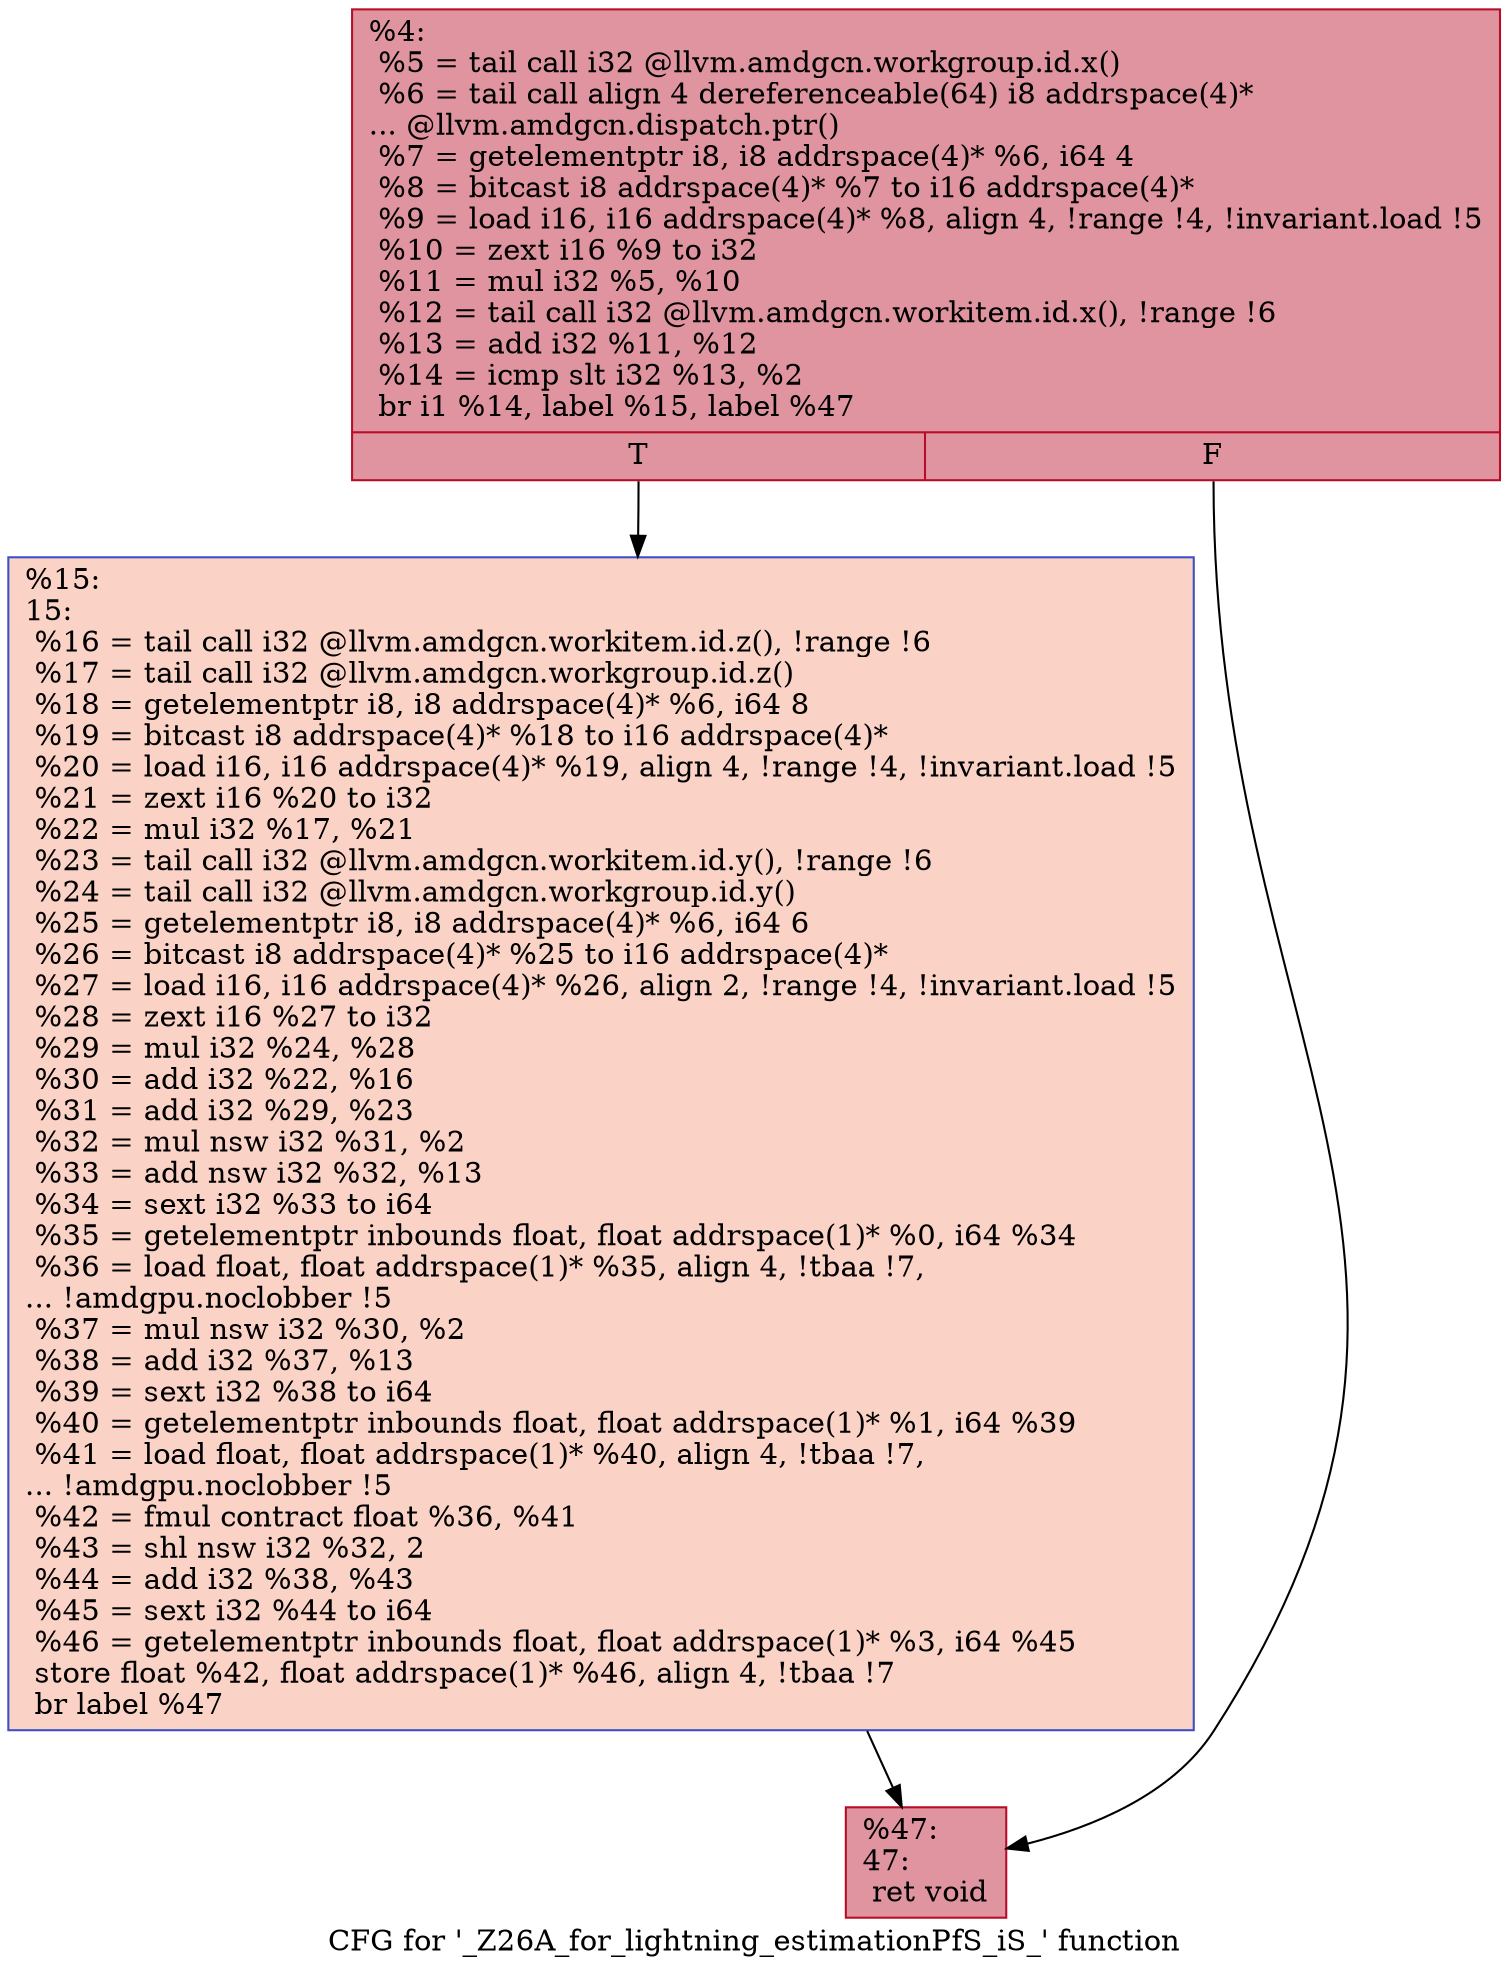 digraph "CFG for '_Z26A_for_lightning_estimationPfS_iS_' function" {
	label="CFG for '_Z26A_for_lightning_estimationPfS_iS_' function";

	Node0x61d9700 [shape=record,color="#b70d28ff", style=filled, fillcolor="#b70d2870",label="{%4:\l  %5 = tail call i32 @llvm.amdgcn.workgroup.id.x()\l  %6 = tail call align 4 dereferenceable(64) i8 addrspace(4)*\l... @llvm.amdgcn.dispatch.ptr()\l  %7 = getelementptr i8, i8 addrspace(4)* %6, i64 4\l  %8 = bitcast i8 addrspace(4)* %7 to i16 addrspace(4)*\l  %9 = load i16, i16 addrspace(4)* %8, align 4, !range !4, !invariant.load !5\l  %10 = zext i16 %9 to i32\l  %11 = mul i32 %5, %10\l  %12 = tail call i32 @llvm.amdgcn.workitem.id.x(), !range !6\l  %13 = add i32 %11, %12\l  %14 = icmp slt i32 %13, %2\l  br i1 %14, label %15, label %47\l|{<s0>T|<s1>F}}"];
	Node0x61d9700:s0 -> Node0x61db650;
	Node0x61d9700:s1 -> Node0x61db6e0;
	Node0x61db650 [shape=record,color="#3d50c3ff", style=filled, fillcolor="#f59c7d70",label="{%15:\l15:                                               \l  %16 = tail call i32 @llvm.amdgcn.workitem.id.z(), !range !6\l  %17 = tail call i32 @llvm.amdgcn.workgroup.id.z()\l  %18 = getelementptr i8, i8 addrspace(4)* %6, i64 8\l  %19 = bitcast i8 addrspace(4)* %18 to i16 addrspace(4)*\l  %20 = load i16, i16 addrspace(4)* %19, align 4, !range !4, !invariant.load !5\l  %21 = zext i16 %20 to i32\l  %22 = mul i32 %17, %21\l  %23 = tail call i32 @llvm.amdgcn.workitem.id.y(), !range !6\l  %24 = tail call i32 @llvm.amdgcn.workgroup.id.y()\l  %25 = getelementptr i8, i8 addrspace(4)* %6, i64 6\l  %26 = bitcast i8 addrspace(4)* %25 to i16 addrspace(4)*\l  %27 = load i16, i16 addrspace(4)* %26, align 2, !range !4, !invariant.load !5\l  %28 = zext i16 %27 to i32\l  %29 = mul i32 %24, %28\l  %30 = add i32 %22, %16\l  %31 = add i32 %29, %23\l  %32 = mul nsw i32 %31, %2\l  %33 = add nsw i32 %32, %13\l  %34 = sext i32 %33 to i64\l  %35 = getelementptr inbounds float, float addrspace(1)* %0, i64 %34\l  %36 = load float, float addrspace(1)* %35, align 4, !tbaa !7,\l... !amdgpu.noclobber !5\l  %37 = mul nsw i32 %30, %2\l  %38 = add i32 %37, %13\l  %39 = sext i32 %38 to i64\l  %40 = getelementptr inbounds float, float addrspace(1)* %1, i64 %39\l  %41 = load float, float addrspace(1)* %40, align 4, !tbaa !7,\l... !amdgpu.noclobber !5\l  %42 = fmul contract float %36, %41\l  %43 = shl nsw i32 %32, 2\l  %44 = add i32 %38, %43\l  %45 = sext i32 %44 to i64\l  %46 = getelementptr inbounds float, float addrspace(1)* %3, i64 %45\l  store float %42, float addrspace(1)* %46, align 4, !tbaa !7\l  br label %47\l}"];
	Node0x61db650 -> Node0x61db6e0;
	Node0x61db6e0 [shape=record,color="#b70d28ff", style=filled, fillcolor="#b70d2870",label="{%47:\l47:                                               \l  ret void\l}"];
}
